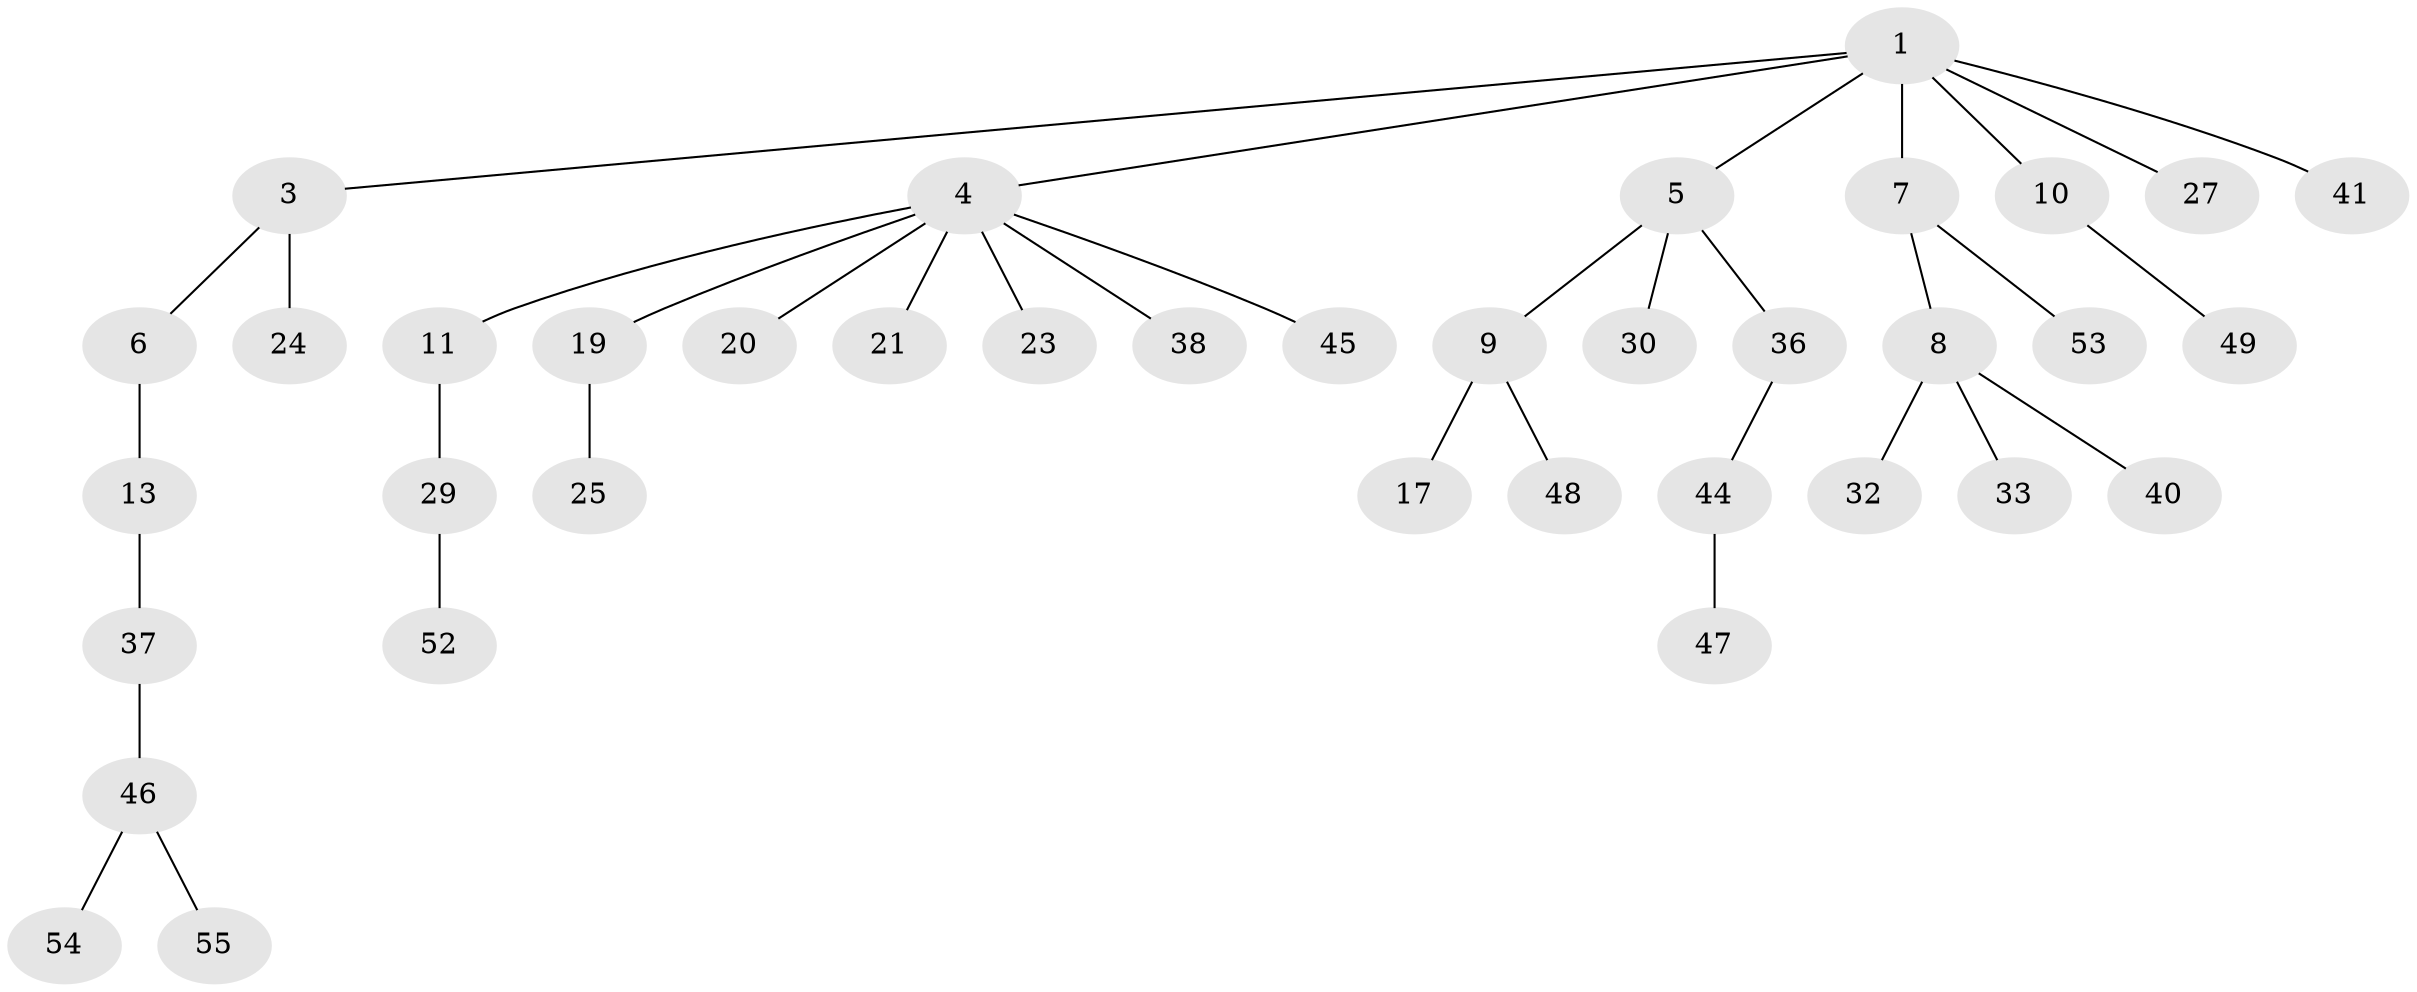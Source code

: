 // original degree distribution, {4: 0.10909090909090909, 5: 0.03636363636363636, 2: 0.2727272727272727, 3: 0.10909090909090909, 1: 0.4727272727272727}
// Generated by graph-tools (version 1.1) at 2025/19/03/04/25 18:19:03]
// undirected, 38 vertices, 37 edges
graph export_dot {
graph [start="1"]
  node [color=gray90,style=filled];
  1 [super="+2"];
  3 [super="+51"];
  4 [super="+14"];
  5 [super="+22"];
  6;
  7;
  8;
  9 [super="+18+12"];
  10;
  11 [super="+28+15"];
  13 [super="+34"];
  17 [super="+31"];
  19;
  20;
  21;
  23;
  24;
  25;
  27;
  29;
  30;
  32;
  33 [super="+42"];
  36;
  37 [super="+39"];
  38;
  40;
  41 [super="+43"];
  44;
  45;
  46;
  47;
  48;
  49;
  52;
  53;
  54;
  55;
  1 -- 3;
  1 -- 4;
  1 -- 41;
  1 -- 5;
  1 -- 7;
  1 -- 10;
  1 -- 27;
  3 -- 6;
  3 -- 24;
  4 -- 11;
  4 -- 23;
  4 -- 38;
  4 -- 19;
  4 -- 20;
  4 -- 21;
  4 -- 45;
  5 -- 9;
  5 -- 30;
  5 -- 36;
  6 -- 13;
  7 -- 8;
  7 -- 53;
  8 -- 32;
  8 -- 33;
  8 -- 40;
  9 -- 48;
  9 -- 17;
  10 -- 49;
  11 -- 29;
  13 -- 37;
  19 -- 25;
  29 -- 52;
  36 -- 44;
  37 -- 46;
  44 -- 47;
  46 -- 54;
  46 -- 55;
}
